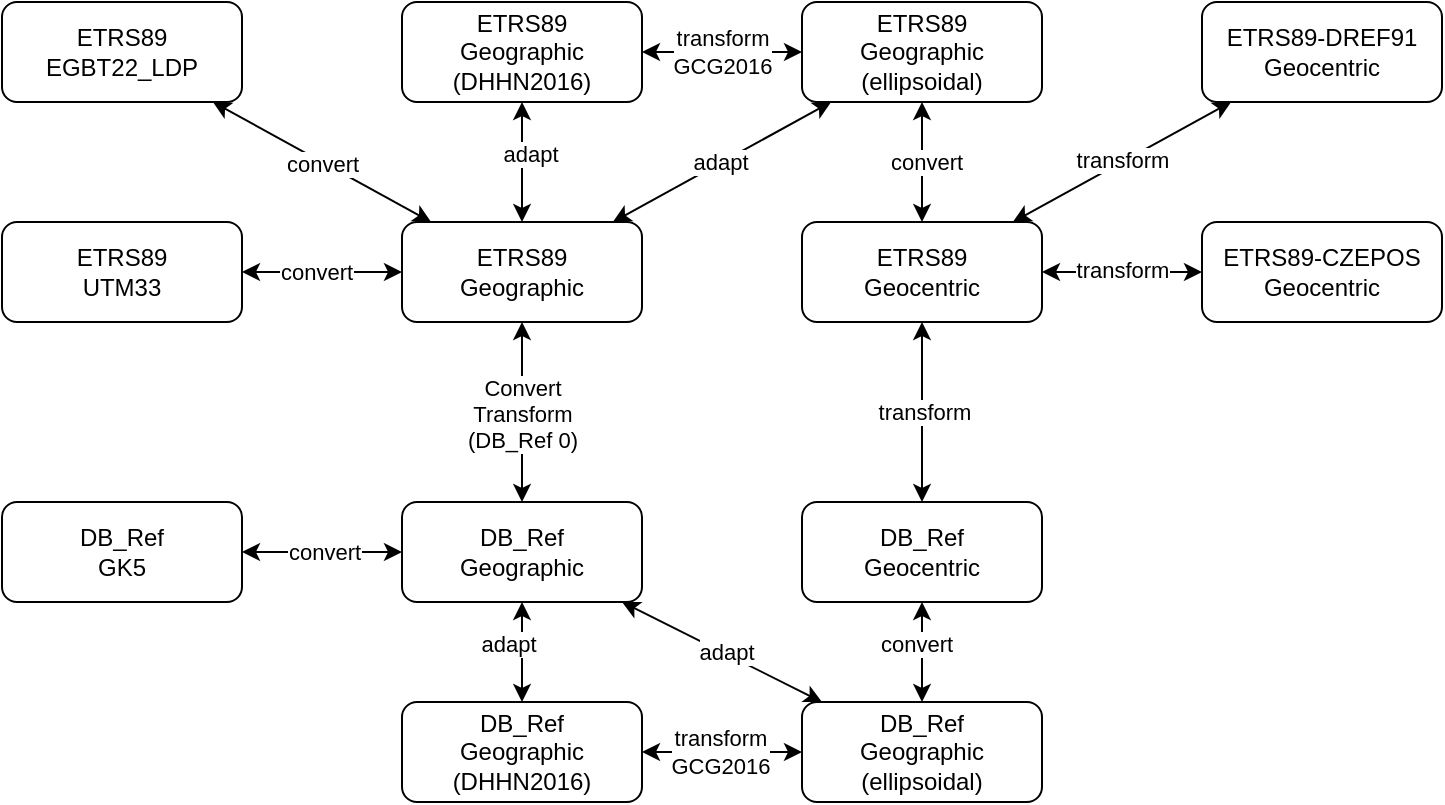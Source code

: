 <mxfile version="26.2.2">
  <diagram name="Page-1" id="42789a77-a242-8287-6e28-9cd8cfd52e62">
    <mxGraphModel dx="1215" dy="722" grid="1" gridSize="10" guides="1" tooltips="1" connect="1" arrows="1" fold="1" page="1" pageScale="1" pageWidth="1100" pageHeight="850" background="none" math="0" shadow="0">
      <root>
        <mxCell id="0" />
        <mxCell id="1" parent="0" />
        <mxCell id="rualuSy0mmf8_MVeIvTd-1" value="ETRS89&lt;br&gt;EGBT22_LDP" style="rounded=1;whiteSpace=wrap;html=1;" parent="1" vertex="1">
          <mxGeometry x="40" y="150" width="120" height="50" as="geometry" />
        </mxCell>
        <mxCell id="rualuSy0mmf8_MVeIvTd-2" value="&lt;div&gt;ETRS89&lt;br&gt;UTM33&lt;/div&gt;" style="rounded=1;whiteSpace=wrap;html=1;" parent="1" vertex="1">
          <mxGeometry x="40" y="260" width="120" height="50" as="geometry" />
        </mxCell>
        <mxCell id="rualuSy0mmf8_MVeIvTd-3" value="&lt;div&gt;DB_Ref&lt;/div&gt;&lt;div&gt;GK5&lt;/div&gt;" style="rounded=1;whiteSpace=wrap;html=1;" parent="1" vertex="1">
          <mxGeometry x="40" y="400" width="120" height="50" as="geometry" />
        </mxCell>
        <mxCell id="rualuSy0mmf8_MVeIvTd-4" value="&lt;div&gt;&lt;div&gt;ETRS89&lt;/div&gt;&lt;div&gt;Geocentric&lt;/div&gt;&lt;/div&gt;" style="rounded=1;whiteSpace=wrap;html=1;" parent="1" vertex="1">
          <mxGeometry x="440" y="260" width="120" height="50" as="geometry" />
        </mxCell>
        <mxCell id="rualuSy0mmf8_MVeIvTd-5" value="&lt;div&gt;&lt;span style=&quot;background-color: transparent; color: light-dark(rgb(0, 0, 0), rgb(255, 255, 255));&quot;&gt;ETRS89&lt;/span&gt;&lt;/div&gt;&lt;div&gt;Geographic&lt;/div&gt;&lt;div&gt;(ellipsoidal)&lt;/div&gt;" style="rounded=1;whiteSpace=wrap;html=1;" parent="1" vertex="1">
          <mxGeometry x="440" y="150" width="120" height="50" as="geometry" />
        </mxCell>
        <mxCell id="rualuSy0mmf8_MVeIvTd-6" value="&lt;div&gt;&lt;span style=&quot;background-color: transparent; color: light-dark(rgb(0, 0, 0), rgb(255, 255, 255));&quot;&gt;ETRS89-DREF91&lt;/span&gt;&lt;/div&gt;&lt;div&gt;Geocentric&lt;/div&gt;" style="rounded=1;whiteSpace=wrap;html=1;" parent="1" vertex="1">
          <mxGeometry x="640" y="150" width="120" height="50" as="geometry" />
        </mxCell>
        <mxCell id="rualuSy0mmf8_MVeIvTd-7" value="&lt;div&gt;&lt;span style=&quot;background-color: transparent; color: light-dark(rgb(0, 0, 0), rgb(255, 255, 255));&quot;&gt;ETRS89-CZEPOS&lt;/span&gt;&lt;/div&gt;&lt;div&gt;Geocentric&lt;/div&gt;" style="rounded=1;whiteSpace=wrap;html=1;" parent="1" vertex="1">
          <mxGeometry x="640" y="260" width="120" height="50" as="geometry" />
        </mxCell>
        <mxCell id="rualuSy0mmf8_MVeIvTd-11" value="" style="endArrow=classic;startArrow=classic;html=1;rounded=0;noEdgeStyle=1;edgeStyle=orthogonalEdgeStyle;" parent="1" source="1UwG5ZyLQjh1s3nklYpK-10" target="rualuSy0mmf8_MVeIvTd-1" edge="1">
          <mxGeometry width="50" height="50" relative="1" as="geometry">
            <mxPoint x="530" y="370" as="sourcePoint" />
            <mxPoint x="580" y="320" as="targetPoint" />
            <Array as="points" />
          </mxGeometry>
        </mxCell>
        <mxCell id="rualuSy0mmf8_MVeIvTd-17" value="&lt;div&gt;convert&lt;/div&gt;" style="edgeLabel;html=1;align=center;verticalAlign=middle;resizable=0;points=[];" parent="rualuSy0mmf8_MVeIvTd-11" vertex="1" connectable="0">
          <mxGeometry x="-0.012" y="1" relative="1" as="geometry">
            <mxPoint as="offset" />
          </mxGeometry>
        </mxCell>
        <mxCell id="rualuSy0mmf8_MVeIvTd-15" value="" style="endArrow=classic;startArrow=classic;html=1;rounded=0;noEdgeStyle=1;edgeStyle=orthogonalEdgeStyle;" parent="1" source="rualuSy0mmf8_MVeIvTd-5" target="1UwG5ZyLQjh1s3nklYpK-10" edge="1">
          <mxGeometry width="50" height="50" relative="1" as="geometry">
            <mxPoint x="530" y="370" as="sourcePoint" />
            <mxPoint x="580" y="320" as="targetPoint" />
            <Array as="points" />
          </mxGeometry>
        </mxCell>
        <mxCell id="rualuSy0mmf8_MVeIvTd-23" value="adapt" style="edgeLabel;html=1;align=center;verticalAlign=middle;resizable=0;points=[];" parent="rualuSy0mmf8_MVeIvTd-15" vertex="1" connectable="0">
          <mxGeometry x="0.003" y="4" relative="1" as="geometry">
            <mxPoint x="-3" y="-4" as="offset" />
          </mxGeometry>
        </mxCell>
        <mxCell id="lnWcoEWZ4ewHPQfxEo_i-1" value="" style="endArrow=classic;startArrow=classic;html=1;rounded=0;noEdgeStyle=1;edgeStyle=orthogonalEdgeStyle;" parent="1" source="lnWcoEWZ4ewHPQfxEo_i-3" target="1UwG5ZyLQjh1s3nklYpK-10" edge="1">
          <mxGeometry width="50" height="50" relative="1" as="geometry">
            <mxPoint x="530" y="40" as="sourcePoint" />
            <mxPoint x="580" y="-10" as="targetPoint" />
            <Array as="points" />
          </mxGeometry>
        </mxCell>
        <mxCell id="lnWcoEWZ4ewHPQfxEo_i-2" value="&lt;div&gt;Convert&lt;/div&gt;&lt;div&gt;Transform&lt;/div&gt;&lt;div&gt;(DB_Ref 0&lt;span style=&quot;background-color: light-dark(#ffffff, var(--ge-dark-color, #121212)); color: light-dark(rgb(0, 0, 0), rgb(255, 255, 255));&quot;&gt;)&lt;/span&gt;&lt;/div&gt;" style="edgeLabel;html=1;align=center;verticalAlign=middle;resizable=0;points=[];" parent="lnWcoEWZ4ewHPQfxEo_i-1" vertex="1" connectable="0">
          <mxGeometry x="-0.022" relative="1" as="geometry">
            <mxPoint as="offset" />
          </mxGeometry>
        </mxCell>
        <mxCell id="lnWcoEWZ4ewHPQfxEo_i-3" value="&lt;div&gt;&lt;span style=&quot;background-color: transparent; color: light-dark(rgb(0, 0, 0), rgb(255, 255, 255));&quot;&gt;DB_Ref&lt;/span&gt;&lt;/div&gt;&lt;div&gt;Geographic&lt;/div&gt;" style="rounded=1;whiteSpace=wrap;html=1;" parent="1" vertex="1">
          <mxGeometry x="240" y="400" width="120" height="50" as="geometry" />
        </mxCell>
        <mxCell id="lnWcoEWZ4ewHPQfxEo_i-9" value="" style="endArrow=classic;startArrow=classic;html=1;rounded=0;noEdgeStyle=1;edgeStyle=orthogonalEdgeStyle;" parent="1" source="lnWcoEWZ4ewHPQfxEo_i-3" target="rualuSy0mmf8_MVeIvTd-3" edge="1">
          <mxGeometry width="50" height="50" relative="1" as="geometry">
            <mxPoint x="890" y="-110" as="sourcePoint" />
            <mxPoint x="290" y="-110" as="targetPoint" />
            <Array as="points" />
          </mxGeometry>
        </mxCell>
        <mxCell id="lnWcoEWZ4ewHPQfxEo_i-10" value="convert" style="edgeLabel;html=1;align=center;verticalAlign=middle;resizable=0;points=[];" parent="lnWcoEWZ4ewHPQfxEo_i-9" vertex="1" connectable="0">
          <mxGeometry x="0.003" y="4" relative="1" as="geometry">
            <mxPoint x="1" y="-4" as="offset" />
          </mxGeometry>
        </mxCell>
        <mxCell id="lnWcoEWZ4ewHPQfxEo_i-12" value="" style="endArrow=classic;startArrow=classic;html=1;rounded=0;noEdgeStyle=1;edgeStyle=orthogonalEdgeStyle;" parent="1" source="rualuSy0mmf8_MVeIvTd-4" target="rualuSy0mmf8_MVeIvTd-5" edge="1">
          <mxGeometry width="50" height="50" relative="1" as="geometry">
            <mxPoint x="650" y="20" as="sourcePoint" />
            <mxPoint x="770" y="20" as="targetPoint" />
            <Array as="points" />
          </mxGeometry>
        </mxCell>
        <mxCell id="lnWcoEWZ4ewHPQfxEo_i-13" value="convert" style="edgeLabel;html=1;align=center;verticalAlign=middle;resizable=0;points=[];" parent="lnWcoEWZ4ewHPQfxEo_i-12" vertex="1" connectable="0">
          <mxGeometry x="-0.004" y="-2" relative="1" as="geometry">
            <mxPoint as="offset" />
          </mxGeometry>
        </mxCell>
        <mxCell id="lnWcoEWZ4ewHPQfxEo_i-30" value="" style="endArrow=classic;startArrow=classic;html=1;rounded=0;noEdgeStyle=1;edgeStyle=orthogonalEdgeStyle;" parent="1" source="rualuSy0mmf8_MVeIvTd-6" target="rualuSy0mmf8_MVeIvTd-4" edge="1">
          <mxGeometry width="50" height="50" relative="1" as="geometry">
            <mxPoint x="830" y="-70" as="sourcePoint" />
            <mxPoint x="830" y="10" as="targetPoint" />
            <Array as="points" />
          </mxGeometry>
        </mxCell>
        <mxCell id="lnWcoEWZ4ewHPQfxEo_i-31" value="transform" style="edgeLabel;html=1;align=center;verticalAlign=middle;resizable=0;points=[];" parent="lnWcoEWZ4ewHPQfxEo_i-30" vertex="1" connectable="0">
          <mxGeometry x="-0.004" y="-1" relative="1" as="geometry">
            <mxPoint as="offset" />
          </mxGeometry>
        </mxCell>
        <mxCell id="lnWcoEWZ4ewHPQfxEo_i-32" value="" style="endArrow=classic;startArrow=classic;html=1;rounded=0;noEdgeStyle=1;edgeStyle=orthogonalEdgeStyle;" parent="1" source="rualuSy0mmf8_MVeIvTd-7" target="rualuSy0mmf8_MVeIvTd-4" edge="1">
          <mxGeometry width="50" height="50" relative="1" as="geometry">
            <mxPoint x="634" y="-210" as="sourcePoint" />
            <mxPoint x="776" y="-130" as="targetPoint" />
          </mxGeometry>
        </mxCell>
        <mxCell id="lnWcoEWZ4ewHPQfxEo_i-33" value="transform" style="edgeLabel;html=1;align=center;verticalAlign=middle;resizable=0;points=[];" parent="lnWcoEWZ4ewHPQfxEo_i-32" vertex="1" connectable="0">
          <mxGeometry x="-0.004" y="-1" relative="1" as="geometry">
            <mxPoint as="offset" />
          </mxGeometry>
        </mxCell>
        <mxCell id="1UwG5ZyLQjh1s3nklYpK-1" value="&lt;div&gt;&lt;span style=&quot;background-color: transparent; color: light-dark(rgb(0, 0, 0), rgb(255, 255, 255));&quot;&gt;ETRS89&lt;/span&gt;&lt;/div&gt;&lt;div&gt;Geographic&lt;/div&gt;&lt;div&gt;(DHHN2016)&lt;/div&gt;" style="rounded=1;whiteSpace=wrap;html=1;" parent="1" vertex="1">
          <mxGeometry x="240" y="150" width="120" height="50" as="geometry" />
        </mxCell>
        <mxCell id="1UwG5ZyLQjh1s3nklYpK-2" value="" style="endArrow=classic;startArrow=classic;html=1;rounded=0;noEdgeStyle=1;edgeStyle=orthogonalEdgeStyle;" parent="1" source="1UwG5ZyLQjh1s3nklYpK-1" target="rualuSy0mmf8_MVeIvTd-5" edge="1">
          <mxGeometry width="50" height="50" relative="1" as="geometry">
            <mxPoint x="830" y="-90" as="sourcePoint" />
            <mxPoint x="830" y="-10" as="targetPoint" />
          </mxGeometry>
        </mxCell>
        <mxCell id="1UwG5ZyLQjh1s3nklYpK-3" value="t&lt;span style=&quot;background-color: light-dark(#ffffff, var(--ge-dark-color, #121212)); color: light-dark(rgb(0, 0, 0), rgb(255, 255, 255));&quot;&gt;ransform&lt;/span&gt;&lt;div&gt;&lt;div&gt;GCG2016&lt;/div&gt;&lt;/div&gt;" style="edgeLabel;html=1;align=center;verticalAlign=middle;resizable=0;points=[];" parent="1UwG5ZyLQjh1s3nklYpK-2" vertex="1" connectable="0">
          <mxGeometry x="-0.004" y="-1" relative="1" as="geometry">
            <mxPoint y="-1" as="offset" />
          </mxGeometry>
        </mxCell>
        <mxCell id="1UwG5ZyLQjh1s3nklYpK-6" value="" style="endArrow=classic;startArrow=classic;html=1;rounded=0;noEdgeStyle=1;edgeStyle=orthogonalEdgeStyle;" parent="1" source="1UwG5ZyLQjh1s3nklYpK-10" target="rualuSy0mmf8_MVeIvTd-2" edge="1">
          <mxGeometry width="50" height="50" relative="1" as="geometry">
            <mxPoint x="630" y="330" as="sourcePoint" />
            <mxPoint x="753" y="243" as="targetPoint" />
            <Array as="points" />
          </mxGeometry>
        </mxCell>
        <mxCell id="1UwG5ZyLQjh1s3nklYpK-7" value="convert" style="edgeLabel;html=1;align=center;verticalAlign=middle;resizable=0;points=[];" parent="1UwG5ZyLQjh1s3nklYpK-6" vertex="1" connectable="0">
          <mxGeometry x="0.003" y="4" relative="1" as="geometry">
            <mxPoint x="-3" y="-4" as="offset" />
          </mxGeometry>
        </mxCell>
        <mxCell id="1UwG5ZyLQjh1s3nklYpK-8" value="" style="endArrow=classic;startArrow=classic;html=1;rounded=0;noEdgeStyle=1;edgeStyle=orthogonalEdgeStyle;" parent="1" source="1UwG5ZyLQjh1s3nklYpK-1" target="1UwG5ZyLQjh1s3nklYpK-10" edge="1">
          <mxGeometry width="50" height="50" relative="1" as="geometry">
            <mxPoint x="630" y="192" as="sourcePoint" />
            <mxPoint x="735" y="206" as="targetPoint" />
            <Array as="points" />
          </mxGeometry>
        </mxCell>
        <mxCell id="1UwG5ZyLQjh1s3nklYpK-9" value="adapt" style="edgeLabel;html=1;align=center;verticalAlign=middle;resizable=0;points=[];" parent="1UwG5ZyLQjh1s3nklYpK-8" vertex="1" connectable="0">
          <mxGeometry x="0.003" y="4" relative="1" as="geometry">
            <mxPoint y="-4" as="offset" />
          </mxGeometry>
        </mxCell>
        <mxCell id="1UwG5ZyLQjh1s3nklYpK-10" value="&lt;div&gt;&lt;span style=&quot;background-color: transparent; color: light-dark(rgb(0, 0, 0), rgb(255, 255, 255));&quot;&gt;ETRS89&lt;/span&gt;&lt;/div&gt;&lt;div&gt;Geographic&lt;/div&gt;" style="rounded=1;whiteSpace=wrap;html=1;" parent="1" vertex="1">
          <mxGeometry x="240" y="260" width="120" height="50" as="geometry" />
        </mxCell>
        <mxCell id="1UwG5ZyLQjh1s3nklYpK-15" value="&lt;div&gt;&lt;span style=&quot;background-color: transparent; color: light-dark(rgb(0, 0, 0), rgb(255, 255, 255));&quot;&gt;DB_Ref&lt;/span&gt;&lt;/div&gt;&lt;div&gt;Geographic&lt;/div&gt;&lt;div&gt;(DHHN2016)&lt;/div&gt;" style="rounded=1;whiteSpace=wrap;html=1;" parent="1" vertex="1">
          <mxGeometry x="240" y="500" width="120" height="50" as="geometry" />
        </mxCell>
        <mxCell id="1UwG5ZyLQjh1s3nklYpK-16" value="" style="endArrow=classic;startArrow=classic;html=1;rounded=0;noEdgeStyle=1;edgeStyle=orthogonalEdgeStyle;" parent="1" source="1UwG5ZyLQjh1s3nklYpK-15" target="lnWcoEWZ4ewHPQfxEo_i-3" edge="1">
          <mxGeometry width="50" height="50" relative="1" as="geometry">
            <mxPoint x="510" y="565" as="sourcePoint" />
            <mxPoint x="390" y="565" as="targetPoint" />
            <Array as="points" />
          </mxGeometry>
        </mxCell>
        <mxCell id="1UwG5ZyLQjh1s3nklYpK-17" value="adapt" style="edgeLabel;html=1;align=center;verticalAlign=middle;resizable=0;points=[];" parent="1UwG5ZyLQjh1s3nklYpK-16" vertex="1" connectable="0">
          <mxGeometry x="0.003" y="4" relative="1" as="geometry">
            <mxPoint x="-3" y="-4" as="offset" />
          </mxGeometry>
        </mxCell>
        <mxCell id="1UwG5ZyLQjh1s3nklYpK-18" value="&lt;div&gt;&lt;span style=&quot;background-color: transparent; color: light-dark(rgb(0, 0, 0), rgb(255, 255, 255));&quot;&gt;DB_Ref&lt;/span&gt;&lt;/div&gt;&lt;div&gt;Geocentric&lt;/div&gt;" style="rounded=1;whiteSpace=wrap;html=1;" parent="1" vertex="1">
          <mxGeometry x="440" y="400" width="120" height="50" as="geometry" />
        </mxCell>
        <mxCell id="1UwG5ZyLQjh1s3nklYpK-19" value="&lt;div&gt;&lt;span style=&quot;background-color: transparent; color: light-dark(rgb(0, 0, 0), rgb(255, 255, 255));&quot;&gt;DB_Ref&lt;/span&gt;&lt;/div&gt;&lt;div&gt;Geographic&lt;/div&gt;&lt;div&gt;(ellipsoidal)&lt;/div&gt;" style="rounded=1;whiteSpace=wrap;html=1;" parent="1" vertex="1">
          <mxGeometry x="440" y="500" width="120" height="50" as="geometry" />
        </mxCell>
        <mxCell id="1UwG5ZyLQjh1s3nklYpK-21" value="" style="endArrow=classic;startArrow=classic;html=1;rounded=0;noEdgeStyle=1;edgeStyle=orthogonalEdgeStyle;" parent="1" source="1UwG5ZyLQjh1s3nklYpK-18" target="rualuSy0mmf8_MVeIvTd-4" edge="1">
          <mxGeometry width="50" height="50" relative="1" as="geometry">
            <mxPoint x="600" y="560" as="sourcePoint" />
            <mxPoint x="350" y="630" as="targetPoint" />
            <Array as="points" />
          </mxGeometry>
        </mxCell>
        <mxCell id="1UwG5ZyLQjh1s3nklYpK-22" value="transform" style="edgeLabel;html=1;align=center;verticalAlign=middle;resizable=0;points=[];" parent="1UwG5ZyLQjh1s3nklYpK-21" vertex="1" connectable="0">
          <mxGeometry x="-0.004" y="-1" relative="1" as="geometry">
            <mxPoint as="offset" />
          </mxGeometry>
        </mxCell>
        <mxCell id="1UwG5ZyLQjh1s3nklYpK-24" value="" style="endArrow=classic;startArrow=classic;html=1;rounded=0;noEdgeStyle=1;edgeStyle=orthogonalEdgeStyle;" parent="1" source="1UwG5ZyLQjh1s3nklYpK-19" target="lnWcoEWZ4ewHPQfxEo_i-3" edge="1">
          <mxGeometry width="50" height="50" relative="1" as="geometry">
            <mxPoint x="450" y="435" as="sourcePoint" />
            <mxPoint x="370" y="435" as="targetPoint" />
            <Array as="points" />
          </mxGeometry>
        </mxCell>
        <mxCell id="1UwG5ZyLQjh1s3nklYpK-25" value="adapt" style="edgeLabel;html=1;align=center;verticalAlign=middle;resizable=0;points=[];" parent="1UwG5ZyLQjh1s3nklYpK-24" vertex="1" connectable="0">
          <mxGeometry x="0.003" y="4" relative="1" as="geometry">
            <mxPoint x="4" y="-4" as="offset" />
          </mxGeometry>
        </mxCell>
        <mxCell id="1UwG5ZyLQjh1s3nklYpK-27" value="" style="endArrow=classic;startArrow=classic;html=1;rounded=0;noEdgeStyle=1;edgeStyle=orthogonalEdgeStyle;" parent="1" source="1UwG5ZyLQjh1s3nklYpK-19" target="1UwG5ZyLQjh1s3nklYpK-18" edge="1">
          <mxGeometry width="50" height="50" relative="1" as="geometry">
            <mxPoint x="250" y="435" as="sourcePoint" />
            <mxPoint x="170" y="435" as="targetPoint" />
            <Array as="points" />
          </mxGeometry>
        </mxCell>
        <mxCell id="1UwG5ZyLQjh1s3nklYpK-28" value="convert" style="edgeLabel;html=1;align=center;verticalAlign=middle;resizable=0;points=[];" parent="1UwG5ZyLQjh1s3nklYpK-27" vertex="1" connectable="0">
          <mxGeometry x="0.003" y="4" relative="1" as="geometry">
            <mxPoint x="1" y="-4" as="offset" />
          </mxGeometry>
        </mxCell>
        <mxCell id="i8dVx8tBHgeBRHUq2mDn-1" value="" style="endArrow=classic;startArrow=classic;html=1;rounded=0;noEdgeStyle=1;edgeStyle=orthogonalEdgeStyle;" edge="1" parent="1" source="1UwG5ZyLQjh1s3nklYpK-15" target="1UwG5ZyLQjh1s3nklYpK-19">
          <mxGeometry width="50" height="50" relative="1" as="geometry">
            <mxPoint x="510" y="410" as="sourcePoint" />
            <mxPoint x="510" y="320" as="targetPoint" />
            <Array as="points" />
          </mxGeometry>
        </mxCell>
        <mxCell id="i8dVx8tBHgeBRHUq2mDn-2" value="&lt;div&gt;&lt;span style=&quot;background-color: light-dark(#ffffff, var(--ge-dark-color, #121212)); color: light-dark(rgb(0, 0, 0), rgb(255, 255, 255));&quot;&gt;transform&lt;/span&gt;&lt;/div&gt;&lt;div&gt;GCG2016&lt;/div&gt;" style="edgeLabel;html=1;align=center;verticalAlign=middle;resizable=0;points=[];" vertex="1" connectable="0" parent="i8dVx8tBHgeBRHUq2mDn-1">
          <mxGeometry x="-0.022" relative="1" as="geometry">
            <mxPoint as="offset" />
          </mxGeometry>
        </mxCell>
      </root>
    </mxGraphModel>
  </diagram>
</mxfile>
